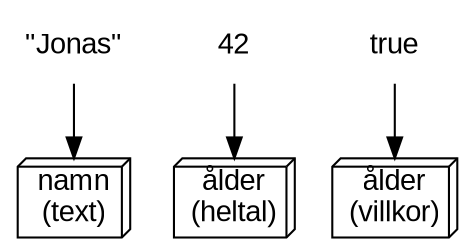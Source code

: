 digraph serverapp {
    node [shape="box3d", fontname="arial"]
    name [shape="none", label="\"Jonas\""]
    age [shape="none", label="42"]
    license [shape="none", label="true"]
    namn [label="namn\n(text)"]
    ålder [label="ålder\n(heltal)"]
    körkort [label="ålder\n(villkor)"]

    name -> namn
    age -> ålder
    license -> körkort
}